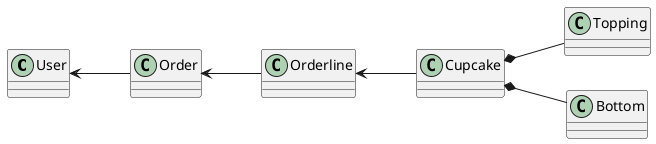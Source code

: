 @startuml
'https://plantuml.com/class-diagram

left to right direction

class User
class Cupcake
class Order

class Topping
class Bottom


User <-- Order

Order <-- Orderline

Orderline <-- Cupcake

Cupcake *-- Bottom
Cupcake *-- Topping





@enduml